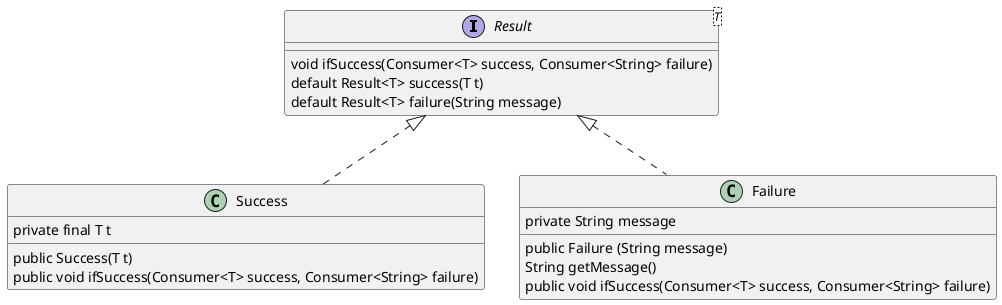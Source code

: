 @startuml
interface Result<T>
Result : void ifSuccess(Consumer<T> success, Consumer<String> failure)
Result : default Result<T> success(T t)
Result : default Result<T> failure(String message)
Result <|.. Success
Result <|.. Failure
Success : private final T t
Success : public Success(T t)
Success : public void ifSuccess(Consumer<T> success, Consumer<String> failure)
Failure : private String message
Failure : public Failure (String message)
Failure : String getMessage()
Failure : public void ifSuccess(Consumer<T> success, Consumer<String> failure)
@enduml